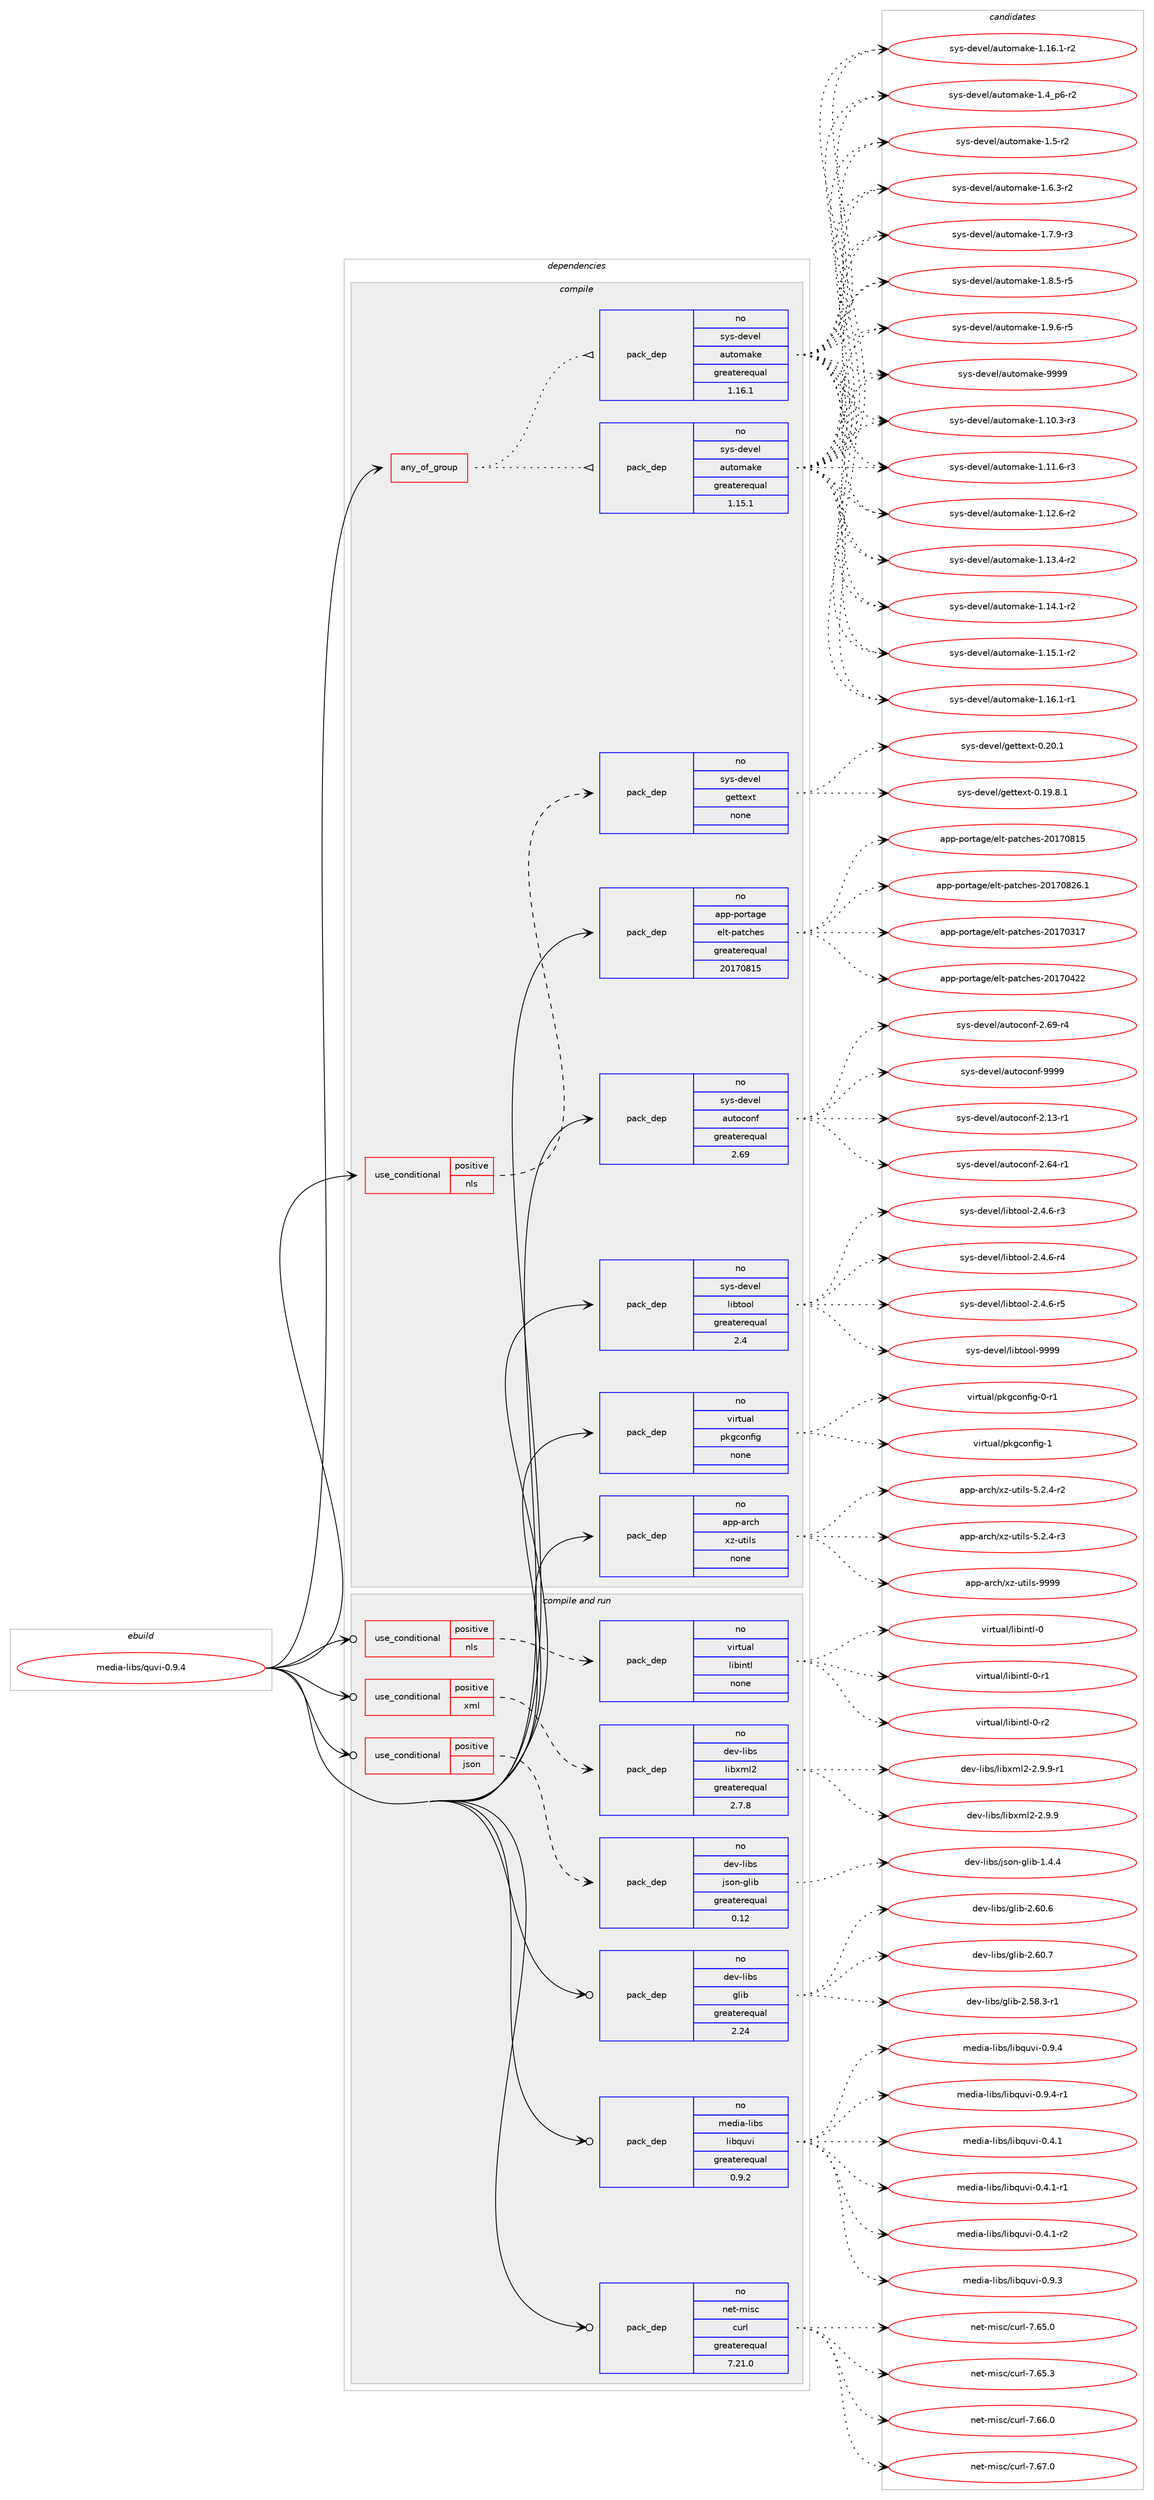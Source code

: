 digraph prolog {

# *************
# Graph options
# *************

newrank=true;
concentrate=true;
compound=true;
graph [rankdir=LR,fontname=Helvetica,fontsize=10,ranksep=1.5];#, ranksep=2.5, nodesep=0.2];
edge  [arrowhead=vee];
node  [fontname=Helvetica,fontsize=10];

# **********
# The ebuild
# **********

subgraph cluster_leftcol {
color=gray;
rank=same;
label=<<i>ebuild</i>>;
id [label="media-libs/quvi-0.9.4", color=red, width=4, href="../media-libs/quvi-0.9.4.svg"];
}

# ****************
# The dependencies
# ****************

subgraph cluster_midcol {
color=gray;
label=<<i>dependencies</i>>;
subgraph cluster_compile {
fillcolor="#eeeeee";
style=filled;
label=<<i>compile</i>>;
subgraph any13388 {
dependency791322 [label=<<TABLE BORDER="0" CELLBORDER="1" CELLSPACING="0" CELLPADDING="4"><TR><TD CELLPADDING="10">any_of_group</TD></TR></TABLE>>, shape=none, color=red];subgraph pack584877 {
dependency791323 [label=<<TABLE BORDER="0" CELLBORDER="1" CELLSPACING="0" CELLPADDING="4" WIDTH="220"><TR><TD ROWSPAN="6" CELLPADDING="30">pack_dep</TD></TR><TR><TD WIDTH="110">no</TD></TR><TR><TD>sys-devel</TD></TR><TR><TD>automake</TD></TR><TR><TD>greaterequal</TD></TR><TR><TD>1.16.1</TD></TR></TABLE>>, shape=none, color=blue];
}
dependency791322:e -> dependency791323:w [weight=20,style="dotted",arrowhead="oinv"];
subgraph pack584878 {
dependency791324 [label=<<TABLE BORDER="0" CELLBORDER="1" CELLSPACING="0" CELLPADDING="4" WIDTH="220"><TR><TD ROWSPAN="6" CELLPADDING="30">pack_dep</TD></TR><TR><TD WIDTH="110">no</TD></TR><TR><TD>sys-devel</TD></TR><TR><TD>automake</TD></TR><TR><TD>greaterequal</TD></TR><TR><TD>1.15.1</TD></TR></TABLE>>, shape=none, color=blue];
}
dependency791322:e -> dependency791324:w [weight=20,style="dotted",arrowhead="oinv"];
}
id:e -> dependency791322:w [weight=20,style="solid",arrowhead="vee"];
subgraph cond192621 {
dependency791325 [label=<<TABLE BORDER="0" CELLBORDER="1" CELLSPACING="0" CELLPADDING="4"><TR><TD ROWSPAN="3" CELLPADDING="10">use_conditional</TD></TR><TR><TD>positive</TD></TR><TR><TD>nls</TD></TR></TABLE>>, shape=none, color=red];
subgraph pack584879 {
dependency791326 [label=<<TABLE BORDER="0" CELLBORDER="1" CELLSPACING="0" CELLPADDING="4" WIDTH="220"><TR><TD ROWSPAN="6" CELLPADDING="30">pack_dep</TD></TR><TR><TD WIDTH="110">no</TD></TR><TR><TD>sys-devel</TD></TR><TR><TD>gettext</TD></TR><TR><TD>none</TD></TR><TR><TD></TD></TR></TABLE>>, shape=none, color=blue];
}
dependency791325:e -> dependency791326:w [weight=20,style="dashed",arrowhead="vee"];
}
id:e -> dependency791325:w [weight=20,style="solid",arrowhead="vee"];
subgraph pack584880 {
dependency791327 [label=<<TABLE BORDER="0" CELLBORDER="1" CELLSPACING="0" CELLPADDING="4" WIDTH="220"><TR><TD ROWSPAN="6" CELLPADDING="30">pack_dep</TD></TR><TR><TD WIDTH="110">no</TD></TR><TR><TD>app-arch</TD></TR><TR><TD>xz-utils</TD></TR><TR><TD>none</TD></TR><TR><TD></TD></TR></TABLE>>, shape=none, color=blue];
}
id:e -> dependency791327:w [weight=20,style="solid",arrowhead="vee"];
subgraph pack584881 {
dependency791328 [label=<<TABLE BORDER="0" CELLBORDER="1" CELLSPACING="0" CELLPADDING="4" WIDTH="220"><TR><TD ROWSPAN="6" CELLPADDING="30">pack_dep</TD></TR><TR><TD WIDTH="110">no</TD></TR><TR><TD>app-portage</TD></TR><TR><TD>elt-patches</TD></TR><TR><TD>greaterequal</TD></TR><TR><TD>20170815</TD></TR></TABLE>>, shape=none, color=blue];
}
id:e -> dependency791328:w [weight=20,style="solid",arrowhead="vee"];
subgraph pack584882 {
dependency791329 [label=<<TABLE BORDER="0" CELLBORDER="1" CELLSPACING="0" CELLPADDING="4" WIDTH="220"><TR><TD ROWSPAN="6" CELLPADDING="30">pack_dep</TD></TR><TR><TD WIDTH="110">no</TD></TR><TR><TD>sys-devel</TD></TR><TR><TD>autoconf</TD></TR><TR><TD>greaterequal</TD></TR><TR><TD>2.69</TD></TR></TABLE>>, shape=none, color=blue];
}
id:e -> dependency791329:w [weight=20,style="solid",arrowhead="vee"];
subgraph pack584883 {
dependency791330 [label=<<TABLE BORDER="0" CELLBORDER="1" CELLSPACING="0" CELLPADDING="4" WIDTH="220"><TR><TD ROWSPAN="6" CELLPADDING="30">pack_dep</TD></TR><TR><TD WIDTH="110">no</TD></TR><TR><TD>sys-devel</TD></TR><TR><TD>libtool</TD></TR><TR><TD>greaterequal</TD></TR><TR><TD>2.4</TD></TR></TABLE>>, shape=none, color=blue];
}
id:e -> dependency791330:w [weight=20,style="solid",arrowhead="vee"];
subgraph pack584884 {
dependency791331 [label=<<TABLE BORDER="0" CELLBORDER="1" CELLSPACING="0" CELLPADDING="4" WIDTH="220"><TR><TD ROWSPAN="6" CELLPADDING="30">pack_dep</TD></TR><TR><TD WIDTH="110">no</TD></TR><TR><TD>virtual</TD></TR><TR><TD>pkgconfig</TD></TR><TR><TD>none</TD></TR><TR><TD></TD></TR></TABLE>>, shape=none, color=blue];
}
id:e -> dependency791331:w [weight=20,style="solid",arrowhead="vee"];
}
subgraph cluster_compileandrun {
fillcolor="#eeeeee";
style=filled;
label=<<i>compile and run</i>>;
subgraph cond192622 {
dependency791332 [label=<<TABLE BORDER="0" CELLBORDER="1" CELLSPACING="0" CELLPADDING="4"><TR><TD ROWSPAN="3" CELLPADDING="10">use_conditional</TD></TR><TR><TD>positive</TD></TR><TR><TD>json</TD></TR></TABLE>>, shape=none, color=red];
subgraph pack584885 {
dependency791333 [label=<<TABLE BORDER="0" CELLBORDER="1" CELLSPACING="0" CELLPADDING="4" WIDTH="220"><TR><TD ROWSPAN="6" CELLPADDING="30">pack_dep</TD></TR><TR><TD WIDTH="110">no</TD></TR><TR><TD>dev-libs</TD></TR><TR><TD>json-glib</TD></TR><TR><TD>greaterequal</TD></TR><TR><TD>0.12</TD></TR></TABLE>>, shape=none, color=blue];
}
dependency791332:e -> dependency791333:w [weight=20,style="dashed",arrowhead="vee"];
}
id:e -> dependency791332:w [weight=20,style="solid",arrowhead="odotvee"];
subgraph cond192623 {
dependency791334 [label=<<TABLE BORDER="0" CELLBORDER="1" CELLSPACING="0" CELLPADDING="4"><TR><TD ROWSPAN="3" CELLPADDING="10">use_conditional</TD></TR><TR><TD>positive</TD></TR><TR><TD>nls</TD></TR></TABLE>>, shape=none, color=red];
subgraph pack584886 {
dependency791335 [label=<<TABLE BORDER="0" CELLBORDER="1" CELLSPACING="0" CELLPADDING="4" WIDTH="220"><TR><TD ROWSPAN="6" CELLPADDING="30">pack_dep</TD></TR><TR><TD WIDTH="110">no</TD></TR><TR><TD>virtual</TD></TR><TR><TD>libintl</TD></TR><TR><TD>none</TD></TR><TR><TD></TD></TR></TABLE>>, shape=none, color=blue];
}
dependency791334:e -> dependency791335:w [weight=20,style="dashed",arrowhead="vee"];
}
id:e -> dependency791334:w [weight=20,style="solid",arrowhead="odotvee"];
subgraph cond192624 {
dependency791336 [label=<<TABLE BORDER="0" CELLBORDER="1" CELLSPACING="0" CELLPADDING="4"><TR><TD ROWSPAN="3" CELLPADDING="10">use_conditional</TD></TR><TR><TD>positive</TD></TR><TR><TD>xml</TD></TR></TABLE>>, shape=none, color=red];
subgraph pack584887 {
dependency791337 [label=<<TABLE BORDER="0" CELLBORDER="1" CELLSPACING="0" CELLPADDING="4" WIDTH="220"><TR><TD ROWSPAN="6" CELLPADDING="30">pack_dep</TD></TR><TR><TD WIDTH="110">no</TD></TR><TR><TD>dev-libs</TD></TR><TR><TD>libxml2</TD></TR><TR><TD>greaterequal</TD></TR><TR><TD>2.7.8</TD></TR></TABLE>>, shape=none, color=blue];
}
dependency791336:e -> dependency791337:w [weight=20,style="dashed",arrowhead="vee"];
}
id:e -> dependency791336:w [weight=20,style="solid",arrowhead="odotvee"];
subgraph pack584888 {
dependency791338 [label=<<TABLE BORDER="0" CELLBORDER="1" CELLSPACING="0" CELLPADDING="4" WIDTH="220"><TR><TD ROWSPAN="6" CELLPADDING="30">pack_dep</TD></TR><TR><TD WIDTH="110">no</TD></TR><TR><TD>dev-libs</TD></TR><TR><TD>glib</TD></TR><TR><TD>greaterequal</TD></TR><TR><TD>2.24</TD></TR></TABLE>>, shape=none, color=blue];
}
id:e -> dependency791338:w [weight=20,style="solid",arrowhead="odotvee"];
subgraph pack584889 {
dependency791339 [label=<<TABLE BORDER="0" CELLBORDER="1" CELLSPACING="0" CELLPADDING="4" WIDTH="220"><TR><TD ROWSPAN="6" CELLPADDING="30">pack_dep</TD></TR><TR><TD WIDTH="110">no</TD></TR><TR><TD>media-libs</TD></TR><TR><TD>libquvi</TD></TR><TR><TD>greaterequal</TD></TR><TR><TD>0.9.2</TD></TR></TABLE>>, shape=none, color=blue];
}
id:e -> dependency791339:w [weight=20,style="solid",arrowhead="odotvee"];
subgraph pack584890 {
dependency791340 [label=<<TABLE BORDER="0" CELLBORDER="1" CELLSPACING="0" CELLPADDING="4" WIDTH="220"><TR><TD ROWSPAN="6" CELLPADDING="30">pack_dep</TD></TR><TR><TD WIDTH="110">no</TD></TR><TR><TD>net-misc</TD></TR><TR><TD>curl</TD></TR><TR><TD>greaterequal</TD></TR><TR><TD>7.21.0</TD></TR></TABLE>>, shape=none, color=blue];
}
id:e -> dependency791340:w [weight=20,style="solid",arrowhead="odotvee"];
}
subgraph cluster_run {
fillcolor="#eeeeee";
style=filled;
label=<<i>run</i>>;
}
}

# **************
# The candidates
# **************

subgraph cluster_choices {
rank=same;
color=gray;
label=<<i>candidates</i>>;

subgraph choice584877 {
color=black;
nodesep=1;
choice11512111545100101118101108479711711611110997107101454946494846514511451 [label="sys-devel/automake-1.10.3-r3", color=red, width=4,href="../sys-devel/automake-1.10.3-r3.svg"];
choice11512111545100101118101108479711711611110997107101454946494946544511451 [label="sys-devel/automake-1.11.6-r3", color=red, width=4,href="../sys-devel/automake-1.11.6-r3.svg"];
choice11512111545100101118101108479711711611110997107101454946495046544511450 [label="sys-devel/automake-1.12.6-r2", color=red, width=4,href="../sys-devel/automake-1.12.6-r2.svg"];
choice11512111545100101118101108479711711611110997107101454946495146524511450 [label="sys-devel/automake-1.13.4-r2", color=red, width=4,href="../sys-devel/automake-1.13.4-r2.svg"];
choice11512111545100101118101108479711711611110997107101454946495246494511450 [label="sys-devel/automake-1.14.1-r2", color=red, width=4,href="../sys-devel/automake-1.14.1-r2.svg"];
choice11512111545100101118101108479711711611110997107101454946495346494511450 [label="sys-devel/automake-1.15.1-r2", color=red, width=4,href="../sys-devel/automake-1.15.1-r2.svg"];
choice11512111545100101118101108479711711611110997107101454946495446494511449 [label="sys-devel/automake-1.16.1-r1", color=red, width=4,href="../sys-devel/automake-1.16.1-r1.svg"];
choice11512111545100101118101108479711711611110997107101454946495446494511450 [label="sys-devel/automake-1.16.1-r2", color=red, width=4,href="../sys-devel/automake-1.16.1-r2.svg"];
choice115121115451001011181011084797117116111109971071014549465295112544511450 [label="sys-devel/automake-1.4_p6-r2", color=red, width=4,href="../sys-devel/automake-1.4_p6-r2.svg"];
choice11512111545100101118101108479711711611110997107101454946534511450 [label="sys-devel/automake-1.5-r2", color=red, width=4,href="../sys-devel/automake-1.5-r2.svg"];
choice115121115451001011181011084797117116111109971071014549465446514511450 [label="sys-devel/automake-1.6.3-r2", color=red, width=4,href="../sys-devel/automake-1.6.3-r2.svg"];
choice115121115451001011181011084797117116111109971071014549465546574511451 [label="sys-devel/automake-1.7.9-r3", color=red, width=4,href="../sys-devel/automake-1.7.9-r3.svg"];
choice115121115451001011181011084797117116111109971071014549465646534511453 [label="sys-devel/automake-1.8.5-r5", color=red, width=4,href="../sys-devel/automake-1.8.5-r5.svg"];
choice115121115451001011181011084797117116111109971071014549465746544511453 [label="sys-devel/automake-1.9.6-r5", color=red, width=4,href="../sys-devel/automake-1.9.6-r5.svg"];
choice115121115451001011181011084797117116111109971071014557575757 [label="sys-devel/automake-9999", color=red, width=4,href="../sys-devel/automake-9999.svg"];
dependency791323:e -> choice11512111545100101118101108479711711611110997107101454946494846514511451:w [style=dotted,weight="100"];
dependency791323:e -> choice11512111545100101118101108479711711611110997107101454946494946544511451:w [style=dotted,weight="100"];
dependency791323:e -> choice11512111545100101118101108479711711611110997107101454946495046544511450:w [style=dotted,weight="100"];
dependency791323:e -> choice11512111545100101118101108479711711611110997107101454946495146524511450:w [style=dotted,weight="100"];
dependency791323:e -> choice11512111545100101118101108479711711611110997107101454946495246494511450:w [style=dotted,weight="100"];
dependency791323:e -> choice11512111545100101118101108479711711611110997107101454946495346494511450:w [style=dotted,weight="100"];
dependency791323:e -> choice11512111545100101118101108479711711611110997107101454946495446494511449:w [style=dotted,weight="100"];
dependency791323:e -> choice11512111545100101118101108479711711611110997107101454946495446494511450:w [style=dotted,weight="100"];
dependency791323:e -> choice115121115451001011181011084797117116111109971071014549465295112544511450:w [style=dotted,weight="100"];
dependency791323:e -> choice11512111545100101118101108479711711611110997107101454946534511450:w [style=dotted,weight="100"];
dependency791323:e -> choice115121115451001011181011084797117116111109971071014549465446514511450:w [style=dotted,weight="100"];
dependency791323:e -> choice115121115451001011181011084797117116111109971071014549465546574511451:w [style=dotted,weight="100"];
dependency791323:e -> choice115121115451001011181011084797117116111109971071014549465646534511453:w [style=dotted,weight="100"];
dependency791323:e -> choice115121115451001011181011084797117116111109971071014549465746544511453:w [style=dotted,weight="100"];
dependency791323:e -> choice115121115451001011181011084797117116111109971071014557575757:w [style=dotted,weight="100"];
}
subgraph choice584878 {
color=black;
nodesep=1;
choice11512111545100101118101108479711711611110997107101454946494846514511451 [label="sys-devel/automake-1.10.3-r3", color=red, width=4,href="../sys-devel/automake-1.10.3-r3.svg"];
choice11512111545100101118101108479711711611110997107101454946494946544511451 [label="sys-devel/automake-1.11.6-r3", color=red, width=4,href="../sys-devel/automake-1.11.6-r3.svg"];
choice11512111545100101118101108479711711611110997107101454946495046544511450 [label="sys-devel/automake-1.12.6-r2", color=red, width=4,href="../sys-devel/automake-1.12.6-r2.svg"];
choice11512111545100101118101108479711711611110997107101454946495146524511450 [label="sys-devel/automake-1.13.4-r2", color=red, width=4,href="../sys-devel/automake-1.13.4-r2.svg"];
choice11512111545100101118101108479711711611110997107101454946495246494511450 [label="sys-devel/automake-1.14.1-r2", color=red, width=4,href="../sys-devel/automake-1.14.1-r2.svg"];
choice11512111545100101118101108479711711611110997107101454946495346494511450 [label="sys-devel/automake-1.15.1-r2", color=red, width=4,href="../sys-devel/automake-1.15.1-r2.svg"];
choice11512111545100101118101108479711711611110997107101454946495446494511449 [label="sys-devel/automake-1.16.1-r1", color=red, width=4,href="../sys-devel/automake-1.16.1-r1.svg"];
choice11512111545100101118101108479711711611110997107101454946495446494511450 [label="sys-devel/automake-1.16.1-r2", color=red, width=4,href="../sys-devel/automake-1.16.1-r2.svg"];
choice115121115451001011181011084797117116111109971071014549465295112544511450 [label="sys-devel/automake-1.4_p6-r2", color=red, width=4,href="../sys-devel/automake-1.4_p6-r2.svg"];
choice11512111545100101118101108479711711611110997107101454946534511450 [label="sys-devel/automake-1.5-r2", color=red, width=4,href="../sys-devel/automake-1.5-r2.svg"];
choice115121115451001011181011084797117116111109971071014549465446514511450 [label="sys-devel/automake-1.6.3-r2", color=red, width=4,href="../sys-devel/automake-1.6.3-r2.svg"];
choice115121115451001011181011084797117116111109971071014549465546574511451 [label="sys-devel/automake-1.7.9-r3", color=red, width=4,href="../sys-devel/automake-1.7.9-r3.svg"];
choice115121115451001011181011084797117116111109971071014549465646534511453 [label="sys-devel/automake-1.8.5-r5", color=red, width=4,href="../sys-devel/automake-1.8.5-r5.svg"];
choice115121115451001011181011084797117116111109971071014549465746544511453 [label="sys-devel/automake-1.9.6-r5", color=red, width=4,href="../sys-devel/automake-1.9.6-r5.svg"];
choice115121115451001011181011084797117116111109971071014557575757 [label="sys-devel/automake-9999", color=red, width=4,href="../sys-devel/automake-9999.svg"];
dependency791324:e -> choice11512111545100101118101108479711711611110997107101454946494846514511451:w [style=dotted,weight="100"];
dependency791324:e -> choice11512111545100101118101108479711711611110997107101454946494946544511451:w [style=dotted,weight="100"];
dependency791324:e -> choice11512111545100101118101108479711711611110997107101454946495046544511450:w [style=dotted,weight="100"];
dependency791324:e -> choice11512111545100101118101108479711711611110997107101454946495146524511450:w [style=dotted,weight="100"];
dependency791324:e -> choice11512111545100101118101108479711711611110997107101454946495246494511450:w [style=dotted,weight="100"];
dependency791324:e -> choice11512111545100101118101108479711711611110997107101454946495346494511450:w [style=dotted,weight="100"];
dependency791324:e -> choice11512111545100101118101108479711711611110997107101454946495446494511449:w [style=dotted,weight="100"];
dependency791324:e -> choice11512111545100101118101108479711711611110997107101454946495446494511450:w [style=dotted,weight="100"];
dependency791324:e -> choice115121115451001011181011084797117116111109971071014549465295112544511450:w [style=dotted,weight="100"];
dependency791324:e -> choice11512111545100101118101108479711711611110997107101454946534511450:w [style=dotted,weight="100"];
dependency791324:e -> choice115121115451001011181011084797117116111109971071014549465446514511450:w [style=dotted,weight="100"];
dependency791324:e -> choice115121115451001011181011084797117116111109971071014549465546574511451:w [style=dotted,weight="100"];
dependency791324:e -> choice115121115451001011181011084797117116111109971071014549465646534511453:w [style=dotted,weight="100"];
dependency791324:e -> choice115121115451001011181011084797117116111109971071014549465746544511453:w [style=dotted,weight="100"];
dependency791324:e -> choice115121115451001011181011084797117116111109971071014557575757:w [style=dotted,weight="100"];
}
subgraph choice584879 {
color=black;
nodesep=1;
choice1151211154510010111810110847103101116116101120116454846495746564649 [label="sys-devel/gettext-0.19.8.1", color=red, width=4,href="../sys-devel/gettext-0.19.8.1.svg"];
choice115121115451001011181011084710310111611610112011645484650484649 [label="sys-devel/gettext-0.20.1", color=red, width=4,href="../sys-devel/gettext-0.20.1.svg"];
dependency791326:e -> choice1151211154510010111810110847103101116116101120116454846495746564649:w [style=dotted,weight="100"];
dependency791326:e -> choice115121115451001011181011084710310111611610112011645484650484649:w [style=dotted,weight="100"];
}
subgraph choice584880 {
color=black;
nodesep=1;
choice9711211245971149910447120122451171161051081154553465046524511450 [label="app-arch/xz-utils-5.2.4-r2", color=red, width=4,href="../app-arch/xz-utils-5.2.4-r2.svg"];
choice9711211245971149910447120122451171161051081154553465046524511451 [label="app-arch/xz-utils-5.2.4-r3", color=red, width=4,href="../app-arch/xz-utils-5.2.4-r3.svg"];
choice9711211245971149910447120122451171161051081154557575757 [label="app-arch/xz-utils-9999", color=red, width=4,href="../app-arch/xz-utils-9999.svg"];
dependency791327:e -> choice9711211245971149910447120122451171161051081154553465046524511450:w [style=dotted,weight="100"];
dependency791327:e -> choice9711211245971149910447120122451171161051081154553465046524511451:w [style=dotted,weight="100"];
dependency791327:e -> choice9711211245971149910447120122451171161051081154557575757:w [style=dotted,weight="100"];
}
subgraph choice584881 {
color=black;
nodesep=1;
choice97112112451121111141169710310147101108116451129711699104101115455048495548514955 [label="app-portage/elt-patches-20170317", color=red, width=4,href="../app-portage/elt-patches-20170317.svg"];
choice97112112451121111141169710310147101108116451129711699104101115455048495548525050 [label="app-portage/elt-patches-20170422", color=red, width=4,href="../app-portage/elt-patches-20170422.svg"];
choice97112112451121111141169710310147101108116451129711699104101115455048495548564953 [label="app-portage/elt-patches-20170815", color=red, width=4,href="../app-portage/elt-patches-20170815.svg"];
choice971121124511211111411697103101471011081164511297116991041011154550484955485650544649 [label="app-portage/elt-patches-20170826.1", color=red, width=4,href="../app-portage/elt-patches-20170826.1.svg"];
dependency791328:e -> choice97112112451121111141169710310147101108116451129711699104101115455048495548514955:w [style=dotted,weight="100"];
dependency791328:e -> choice97112112451121111141169710310147101108116451129711699104101115455048495548525050:w [style=dotted,weight="100"];
dependency791328:e -> choice97112112451121111141169710310147101108116451129711699104101115455048495548564953:w [style=dotted,weight="100"];
dependency791328:e -> choice971121124511211111411697103101471011081164511297116991041011154550484955485650544649:w [style=dotted,weight="100"];
}
subgraph choice584882 {
color=black;
nodesep=1;
choice1151211154510010111810110847971171161119911111010245504649514511449 [label="sys-devel/autoconf-2.13-r1", color=red, width=4,href="../sys-devel/autoconf-2.13-r1.svg"];
choice1151211154510010111810110847971171161119911111010245504654524511449 [label="sys-devel/autoconf-2.64-r1", color=red, width=4,href="../sys-devel/autoconf-2.64-r1.svg"];
choice1151211154510010111810110847971171161119911111010245504654574511452 [label="sys-devel/autoconf-2.69-r4", color=red, width=4,href="../sys-devel/autoconf-2.69-r4.svg"];
choice115121115451001011181011084797117116111991111101024557575757 [label="sys-devel/autoconf-9999", color=red, width=4,href="../sys-devel/autoconf-9999.svg"];
dependency791329:e -> choice1151211154510010111810110847971171161119911111010245504649514511449:w [style=dotted,weight="100"];
dependency791329:e -> choice1151211154510010111810110847971171161119911111010245504654524511449:w [style=dotted,weight="100"];
dependency791329:e -> choice1151211154510010111810110847971171161119911111010245504654574511452:w [style=dotted,weight="100"];
dependency791329:e -> choice115121115451001011181011084797117116111991111101024557575757:w [style=dotted,weight="100"];
}
subgraph choice584883 {
color=black;
nodesep=1;
choice1151211154510010111810110847108105981161111111084550465246544511451 [label="sys-devel/libtool-2.4.6-r3", color=red, width=4,href="../sys-devel/libtool-2.4.6-r3.svg"];
choice1151211154510010111810110847108105981161111111084550465246544511452 [label="sys-devel/libtool-2.4.6-r4", color=red, width=4,href="../sys-devel/libtool-2.4.6-r4.svg"];
choice1151211154510010111810110847108105981161111111084550465246544511453 [label="sys-devel/libtool-2.4.6-r5", color=red, width=4,href="../sys-devel/libtool-2.4.6-r5.svg"];
choice1151211154510010111810110847108105981161111111084557575757 [label="sys-devel/libtool-9999", color=red, width=4,href="../sys-devel/libtool-9999.svg"];
dependency791330:e -> choice1151211154510010111810110847108105981161111111084550465246544511451:w [style=dotted,weight="100"];
dependency791330:e -> choice1151211154510010111810110847108105981161111111084550465246544511452:w [style=dotted,weight="100"];
dependency791330:e -> choice1151211154510010111810110847108105981161111111084550465246544511453:w [style=dotted,weight="100"];
dependency791330:e -> choice1151211154510010111810110847108105981161111111084557575757:w [style=dotted,weight="100"];
}
subgraph choice584884 {
color=black;
nodesep=1;
choice11810511411611797108471121071039911111010210510345484511449 [label="virtual/pkgconfig-0-r1", color=red, width=4,href="../virtual/pkgconfig-0-r1.svg"];
choice1181051141161179710847112107103991111101021051034549 [label="virtual/pkgconfig-1", color=red, width=4,href="../virtual/pkgconfig-1.svg"];
dependency791331:e -> choice11810511411611797108471121071039911111010210510345484511449:w [style=dotted,weight="100"];
dependency791331:e -> choice1181051141161179710847112107103991111101021051034549:w [style=dotted,weight="100"];
}
subgraph choice584885 {
color=black;
nodesep=1;
choice1001011184510810598115471061151111104510310810598454946524652 [label="dev-libs/json-glib-1.4.4", color=red, width=4,href="../dev-libs/json-glib-1.4.4.svg"];
dependency791333:e -> choice1001011184510810598115471061151111104510310810598454946524652:w [style=dotted,weight="100"];
}
subgraph choice584886 {
color=black;
nodesep=1;
choice1181051141161179710847108105981051101161084548 [label="virtual/libintl-0", color=red, width=4,href="../virtual/libintl-0.svg"];
choice11810511411611797108471081059810511011610845484511449 [label="virtual/libintl-0-r1", color=red, width=4,href="../virtual/libintl-0-r1.svg"];
choice11810511411611797108471081059810511011610845484511450 [label="virtual/libintl-0-r2", color=red, width=4,href="../virtual/libintl-0-r2.svg"];
dependency791335:e -> choice1181051141161179710847108105981051101161084548:w [style=dotted,weight="100"];
dependency791335:e -> choice11810511411611797108471081059810511011610845484511449:w [style=dotted,weight="100"];
dependency791335:e -> choice11810511411611797108471081059810511011610845484511450:w [style=dotted,weight="100"];
}
subgraph choice584887 {
color=black;
nodesep=1;
choice1001011184510810598115471081059812010910850455046574657 [label="dev-libs/libxml2-2.9.9", color=red, width=4,href="../dev-libs/libxml2-2.9.9.svg"];
choice10010111845108105981154710810598120109108504550465746574511449 [label="dev-libs/libxml2-2.9.9-r1", color=red, width=4,href="../dev-libs/libxml2-2.9.9-r1.svg"];
dependency791337:e -> choice1001011184510810598115471081059812010910850455046574657:w [style=dotted,weight="100"];
dependency791337:e -> choice10010111845108105981154710810598120109108504550465746574511449:w [style=dotted,weight="100"];
}
subgraph choice584888 {
color=black;
nodesep=1;
choice10010111845108105981154710310810598455046535646514511449 [label="dev-libs/glib-2.58.3-r1", color=red, width=4,href="../dev-libs/glib-2.58.3-r1.svg"];
choice1001011184510810598115471031081059845504654484654 [label="dev-libs/glib-2.60.6", color=red, width=4,href="../dev-libs/glib-2.60.6.svg"];
choice1001011184510810598115471031081059845504654484655 [label="dev-libs/glib-2.60.7", color=red, width=4,href="../dev-libs/glib-2.60.7.svg"];
dependency791338:e -> choice10010111845108105981154710310810598455046535646514511449:w [style=dotted,weight="100"];
dependency791338:e -> choice1001011184510810598115471031081059845504654484654:w [style=dotted,weight="100"];
dependency791338:e -> choice1001011184510810598115471031081059845504654484655:w [style=dotted,weight="100"];
}
subgraph choice584889 {
color=black;
nodesep=1;
choice1091011001059745108105981154710810598113117118105454846524649 [label="media-libs/libquvi-0.4.1", color=red, width=4,href="../media-libs/libquvi-0.4.1.svg"];
choice10910110010597451081059811547108105981131171181054548465246494511449 [label="media-libs/libquvi-0.4.1-r1", color=red, width=4,href="../media-libs/libquvi-0.4.1-r1.svg"];
choice10910110010597451081059811547108105981131171181054548465246494511450 [label="media-libs/libquvi-0.4.1-r2", color=red, width=4,href="../media-libs/libquvi-0.4.1-r2.svg"];
choice1091011001059745108105981154710810598113117118105454846574651 [label="media-libs/libquvi-0.9.3", color=red, width=4,href="../media-libs/libquvi-0.9.3.svg"];
choice1091011001059745108105981154710810598113117118105454846574652 [label="media-libs/libquvi-0.9.4", color=red, width=4,href="../media-libs/libquvi-0.9.4.svg"];
choice10910110010597451081059811547108105981131171181054548465746524511449 [label="media-libs/libquvi-0.9.4-r1", color=red, width=4,href="../media-libs/libquvi-0.9.4-r1.svg"];
dependency791339:e -> choice1091011001059745108105981154710810598113117118105454846524649:w [style=dotted,weight="100"];
dependency791339:e -> choice10910110010597451081059811547108105981131171181054548465246494511449:w [style=dotted,weight="100"];
dependency791339:e -> choice10910110010597451081059811547108105981131171181054548465246494511450:w [style=dotted,weight="100"];
dependency791339:e -> choice1091011001059745108105981154710810598113117118105454846574651:w [style=dotted,weight="100"];
dependency791339:e -> choice1091011001059745108105981154710810598113117118105454846574652:w [style=dotted,weight="100"];
dependency791339:e -> choice10910110010597451081059811547108105981131171181054548465746524511449:w [style=dotted,weight="100"];
}
subgraph choice584890 {
color=black;
nodesep=1;
choice1101011164510910511599479911711410845554654534648 [label="net-misc/curl-7.65.0", color=red, width=4,href="../net-misc/curl-7.65.0.svg"];
choice1101011164510910511599479911711410845554654534651 [label="net-misc/curl-7.65.3", color=red, width=4,href="../net-misc/curl-7.65.3.svg"];
choice1101011164510910511599479911711410845554654544648 [label="net-misc/curl-7.66.0", color=red, width=4,href="../net-misc/curl-7.66.0.svg"];
choice1101011164510910511599479911711410845554654554648 [label="net-misc/curl-7.67.0", color=red, width=4,href="../net-misc/curl-7.67.0.svg"];
dependency791340:e -> choice1101011164510910511599479911711410845554654534648:w [style=dotted,weight="100"];
dependency791340:e -> choice1101011164510910511599479911711410845554654534651:w [style=dotted,weight="100"];
dependency791340:e -> choice1101011164510910511599479911711410845554654544648:w [style=dotted,weight="100"];
dependency791340:e -> choice1101011164510910511599479911711410845554654554648:w [style=dotted,weight="100"];
}
}

}
